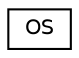 digraph "Graphical Class Hierarchy"
{
 // LATEX_PDF_SIZE
  edge [fontname="Helvetica",fontsize="10",labelfontname="Helvetica",labelfontsize="10"];
  node [fontname="Helvetica",fontsize="10",shape=record];
  rankdir="LR";
  Node0 [label="OS",height=0.2,width=0.4,color="black", fillcolor="white", style="filled",URL="$classOS.html",tooltip=" "];
}
